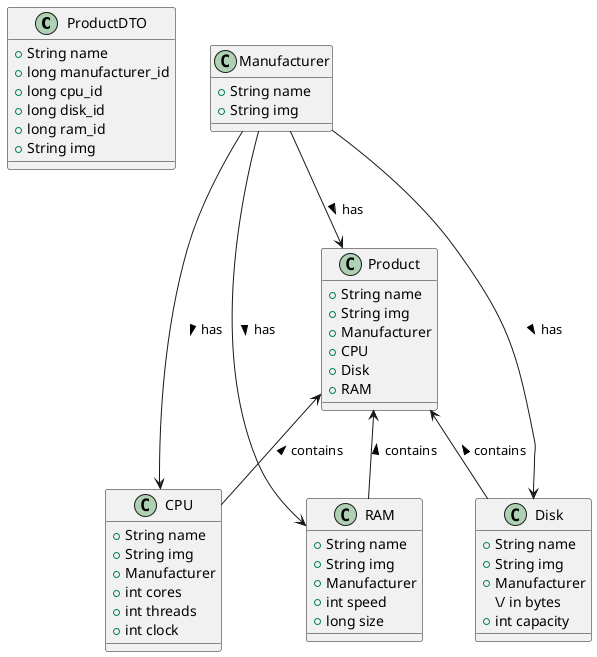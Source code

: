 @startuml
class ProductDTO {
	+ String name
	+ long manufacturer_id
	+ long cpu_id
	+ long disk_id
	+ long ram_id
	+ String img
}

class Product {
	+ String name
	+ String img
	+ Manufacturer
	+ CPU
	+ Disk
	+ RAM
}

class CPU {
	+ String name
	+ String img
	+ Manufacturer
	+ int cores
	+ int threads
	+ int clock
}

class Disk {
	+ String name
	+ String img
	+ Manufacturer
	 \/ in bytes
	+ int capacity
}

class RAM {
	+ String name
	+ String img
	+ Manufacturer
	+ int speed
	+ long size
}

class Manufacturer {
	+ String name
	+ String img
}

Manufacturer --> Product : > has
Manufacturer --> CPU : > has
Manufacturer --> Disk : > has
Manufacturer --> RAM : > has

Product <-- CPU : < contains
Product <-- Disk : < contains
Product <-- RAM : < contains
@enduml